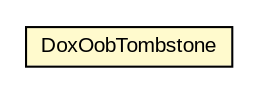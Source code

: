 #!/usr/local/bin/dot
#
# Class diagram 
# Generated by UMLGraph version R5_6-24-gf6e263 (http://www.umlgraph.org/)
#

digraph G {
	edge [fontname="arial",fontsize=10,labelfontname="arial",labelfontsize=10];
	node [fontname="arial",fontsize=10,shape=plaintext];
	nodesep=0.25;
	ranksep=0.5;
	// net.trajano.doxdb.ejb.DoxOobTombstone
	c125 [label=<<table title="net.trajano.doxdb.ejb.DoxOobTombstone" border="0" cellborder="1" cellspacing="0" cellpadding="2" port="p" bgcolor="lemonChiffon" href="./DoxOobTombstone.html">
		<tr><td><table border="0" cellspacing="0" cellpadding="1">
<tr><td align="center" balign="center"> DoxOobTombstone </td></tr>
		</table></td></tr>
		</table>>, URL="./DoxOobTombstone.html", fontname="arial", fontcolor="black", fontsize=10.0];
}

